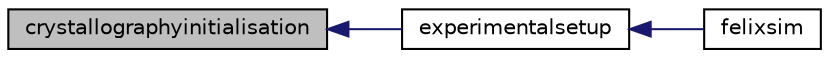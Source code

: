 digraph "crystallographyinitialisation"
{
  edge [fontname="Helvetica",fontsize="10",labelfontname="Helvetica",labelfontsize="10"];
  node [fontname="Helvetica",fontsize="10",shape=record];
  rankdir="LR";
  Node1 [label="crystallographyinitialisation",height=0.2,width=0.4,color="black", fillcolor="grey75", style="filled", fontcolor="black"];
  Node1 -> Node2 [dir="back",color="midnightblue",fontsize="10",style="solid",fontname="Helvetica"];
  Node2 [label="experimentalsetup",height=0.2,width=0.4,color="black", fillcolor="white", style="filled",URL="$experimentalsetup_8f90.html#afc3cabd24b79f3cd3c6c531697f7790c"];
  Node2 -> Node3 [dir="back",color="midnightblue",fontsize="10",style="solid",fontname="Helvetica"];
  Node3 [label="felixsim",height=0.2,width=0.4,color="black", fillcolor="white", style="filled",URL="$felixsim_8f90.html#ad36d8d5ddad66820866e3d05a4c66144"];
}
